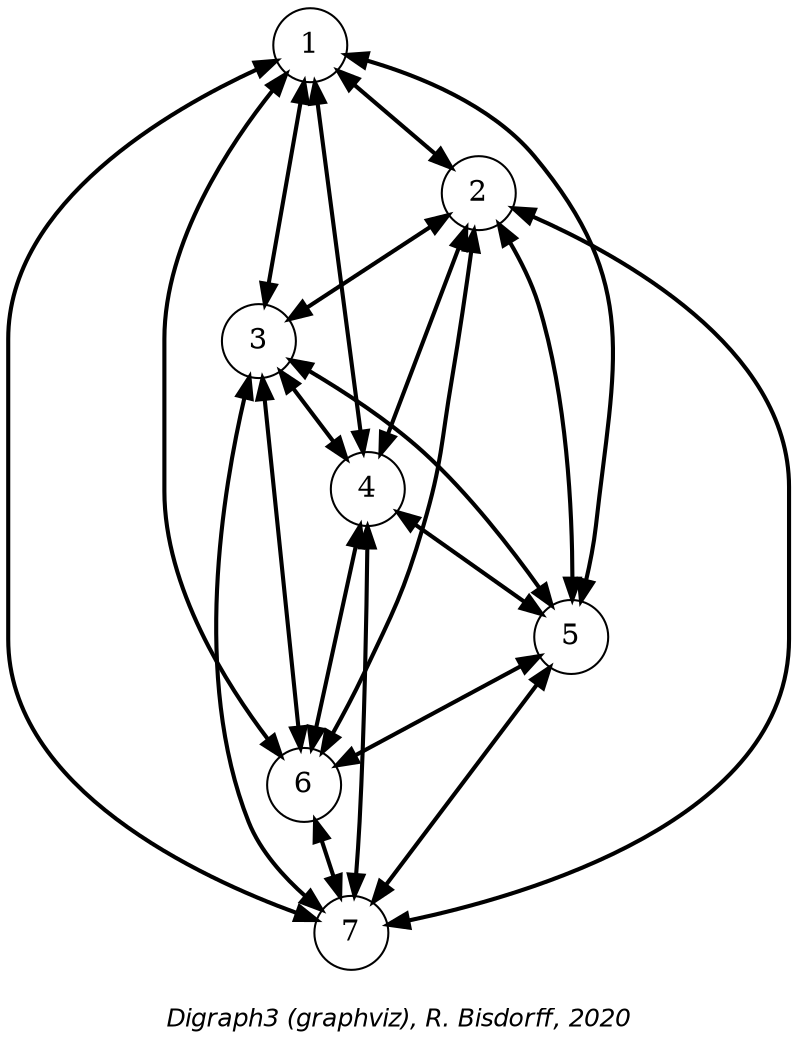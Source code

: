 digraph G {
graph [ fontname = "Helvetica-Oblique",
 fontsize = 12,
 label = "\nDigraph3 (graphviz), R. Bisdorff, 2020", size="7,7"];
n1 [shape = "circle", label = "1"];
n2 [shape = "circle", label = "2"];
n3 [shape = "circle", label = "3"];
n4 [shape = "circle", label = "4"];
n5 [shape = "circle", label = "5"];
n6 [shape = "circle", label = "6"];
n7 [shape = "circle", label = "7"];
n1-> n2 [dir=both,style="setlinewidth(2)",color=black, arrowhead=normal, arrowtail=normal] ;
n1-> n3 [dir=both,style="setlinewidth(2)",color=black, arrowhead=normal, arrowtail=normal] ;
n1-> n4 [dir=both,style="setlinewidth(2)",color=black, arrowhead=normal, arrowtail=normal] ;
n1-> n5 [dir=both,style="setlinewidth(2)",color=black, arrowhead=normal, arrowtail=normal] ;
n1-> n6 [dir=both,style="setlinewidth(2)",color=black, arrowhead=normal, arrowtail=normal] ;
n1-> n7 [dir=both,style="setlinewidth(2)",color=black, arrowhead=normal, arrowtail=normal] ;
n2-> n3 [dir=both,style="setlinewidth(2)",color=black, arrowhead=normal, arrowtail=normal] ;
n2-> n4 [dir=both,style="setlinewidth(2)",color=black, arrowhead=normal, arrowtail=normal] ;
n2-> n5 [dir=both,style="setlinewidth(2)",color=black, arrowhead=normal, arrowtail=normal] ;
n2-> n6 [dir=both,style="setlinewidth(2)",color=black, arrowhead=normal, arrowtail=normal] ;
n2-> n7 [dir=both,style="setlinewidth(2)",color=black, arrowhead=normal, arrowtail=normal] ;
n3-> n4 [dir=both,style="setlinewidth(2)",color=black, arrowhead=normal, arrowtail=normal] ;
n3-> n5 [dir=both,style="setlinewidth(2)",color=black, arrowhead=normal, arrowtail=normal] ;
n3-> n6 [dir=both,style="setlinewidth(2)",color=black, arrowhead=normal, arrowtail=normal] ;
n3-> n7 [dir=both,style="setlinewidth(2)",color=black, arrowhead=normal, arrowtail=normal] ;
n4-> n5 [dir=both,style="setlinewidth(2)",color=black, arrowhead=normal, arrowtail=normal] ;
n4-> n6 [dir=both,style="setlinewidth(2)",color=black, arrowhead=normal, arrowtail=normal] ;
n4-> n7 [dir=both,style="setlinewidth(2)",color=black, arrowhead=normal, arrowtail=normal] ;
n5-> n6 [dir=both,style="setlinewidth(2)",color=black, arrowhead=normal, arrowtail=normal] ;
n5-> n7 [dir=both,style="setlinewidth(2)",color=black, arrowhead=normal, arrowtail=normal] ;
n6-> n7 [dir=both,style="setlinewidth(2)",color=black, arrowhead=normal, arrowtail=normal] ;
}
